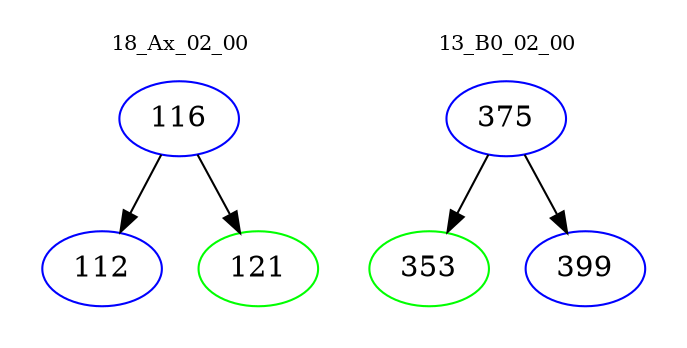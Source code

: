 digraph{
subgraph cluster_0 {
color = white
label = "18_Ax_02_00";
fontsize=10;
T0_116 [label="116", color="blue"]
T0_116 -> T0_112 [color="black"]
T0_112 [label="112", color="blue"]
T0_116 -> T0_121 [color="black"]
T0_121 [label="121", color="green"]
}
subgraph cluster_1 {
color = white
label = "13_B0_02_00";
fontsize=10;
T1_375 [label="375", color="blue"]
T1_375 -> T1_353 [color="black"]
T1_353 [label="353", color="green"]
T1_375 -> T1_399 [color="black"]
T1_399 [label="399", color="blue"]
}
}
